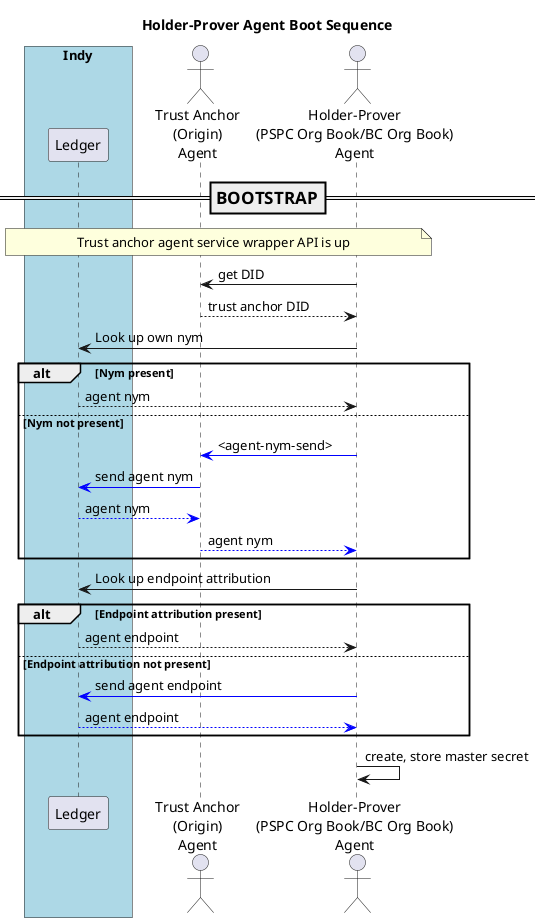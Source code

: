 @startuml
/'
Copyright 2017 Government of Canada - Public Services and Procurement Canada - buyandsell.gc.ca

Licensed under the Apache License, Version 2.0 (the "License");
you may not use this file except in compliance with the License.
You may obtain a copy of the License at

http://www.apache.org/licenses/LICENSE-2.0

Unless required by applicable law or agreed to in writing, software
distributed under the License is distributed on an "AS IS" BASIS,
WITHOUT WARRANTIES OR CONDITIONS OF ANY KIND, either express or implied.
See the License for the specific language governing permissions and
limitations under the License.
'/

skinparam ParticipantPadding 20
skinparam BaloxPadding 20

title Holder-Prover Agent Boot Sequence

box "Indy" #LightBlue
    participant "Ledger" as ledger
endbox
actor "Trust Anchor\n(Origin)\nAgent" as tag
actor "Holder-Prover\n(PSPC Org Book/BC Org Book)\nAgent" as obag

=== BOOTSTRAP ==
note over ledger, obag
Trust anchor agent service wrapper API is up
endnote

obag -> tag: get DID
tag --> obag: trust anchor DID

obag -> ledger: Look up own nym
alt Nym present
    ledger --> obag: agent nym
else Nym not present
    obag -[#blue]> tag: <agent-nym-send>
    tag -[#blue]> ledger: send agent nym
    ledger --[#blue]> tag: agent nym
    tag --[#blue]> obag: agent nym
end

obag -> ledger: Look up endpoint attribution
alt Endpoint attribution present
    ledger --> obag: agent endpoint
else Endpoint attribution not present
    obag -[#blue]> ledger: send agent endpoint
    ledger --[#blue]> obag: agent endpoint
end

obag -> obag: create, store master secret

@enduml
